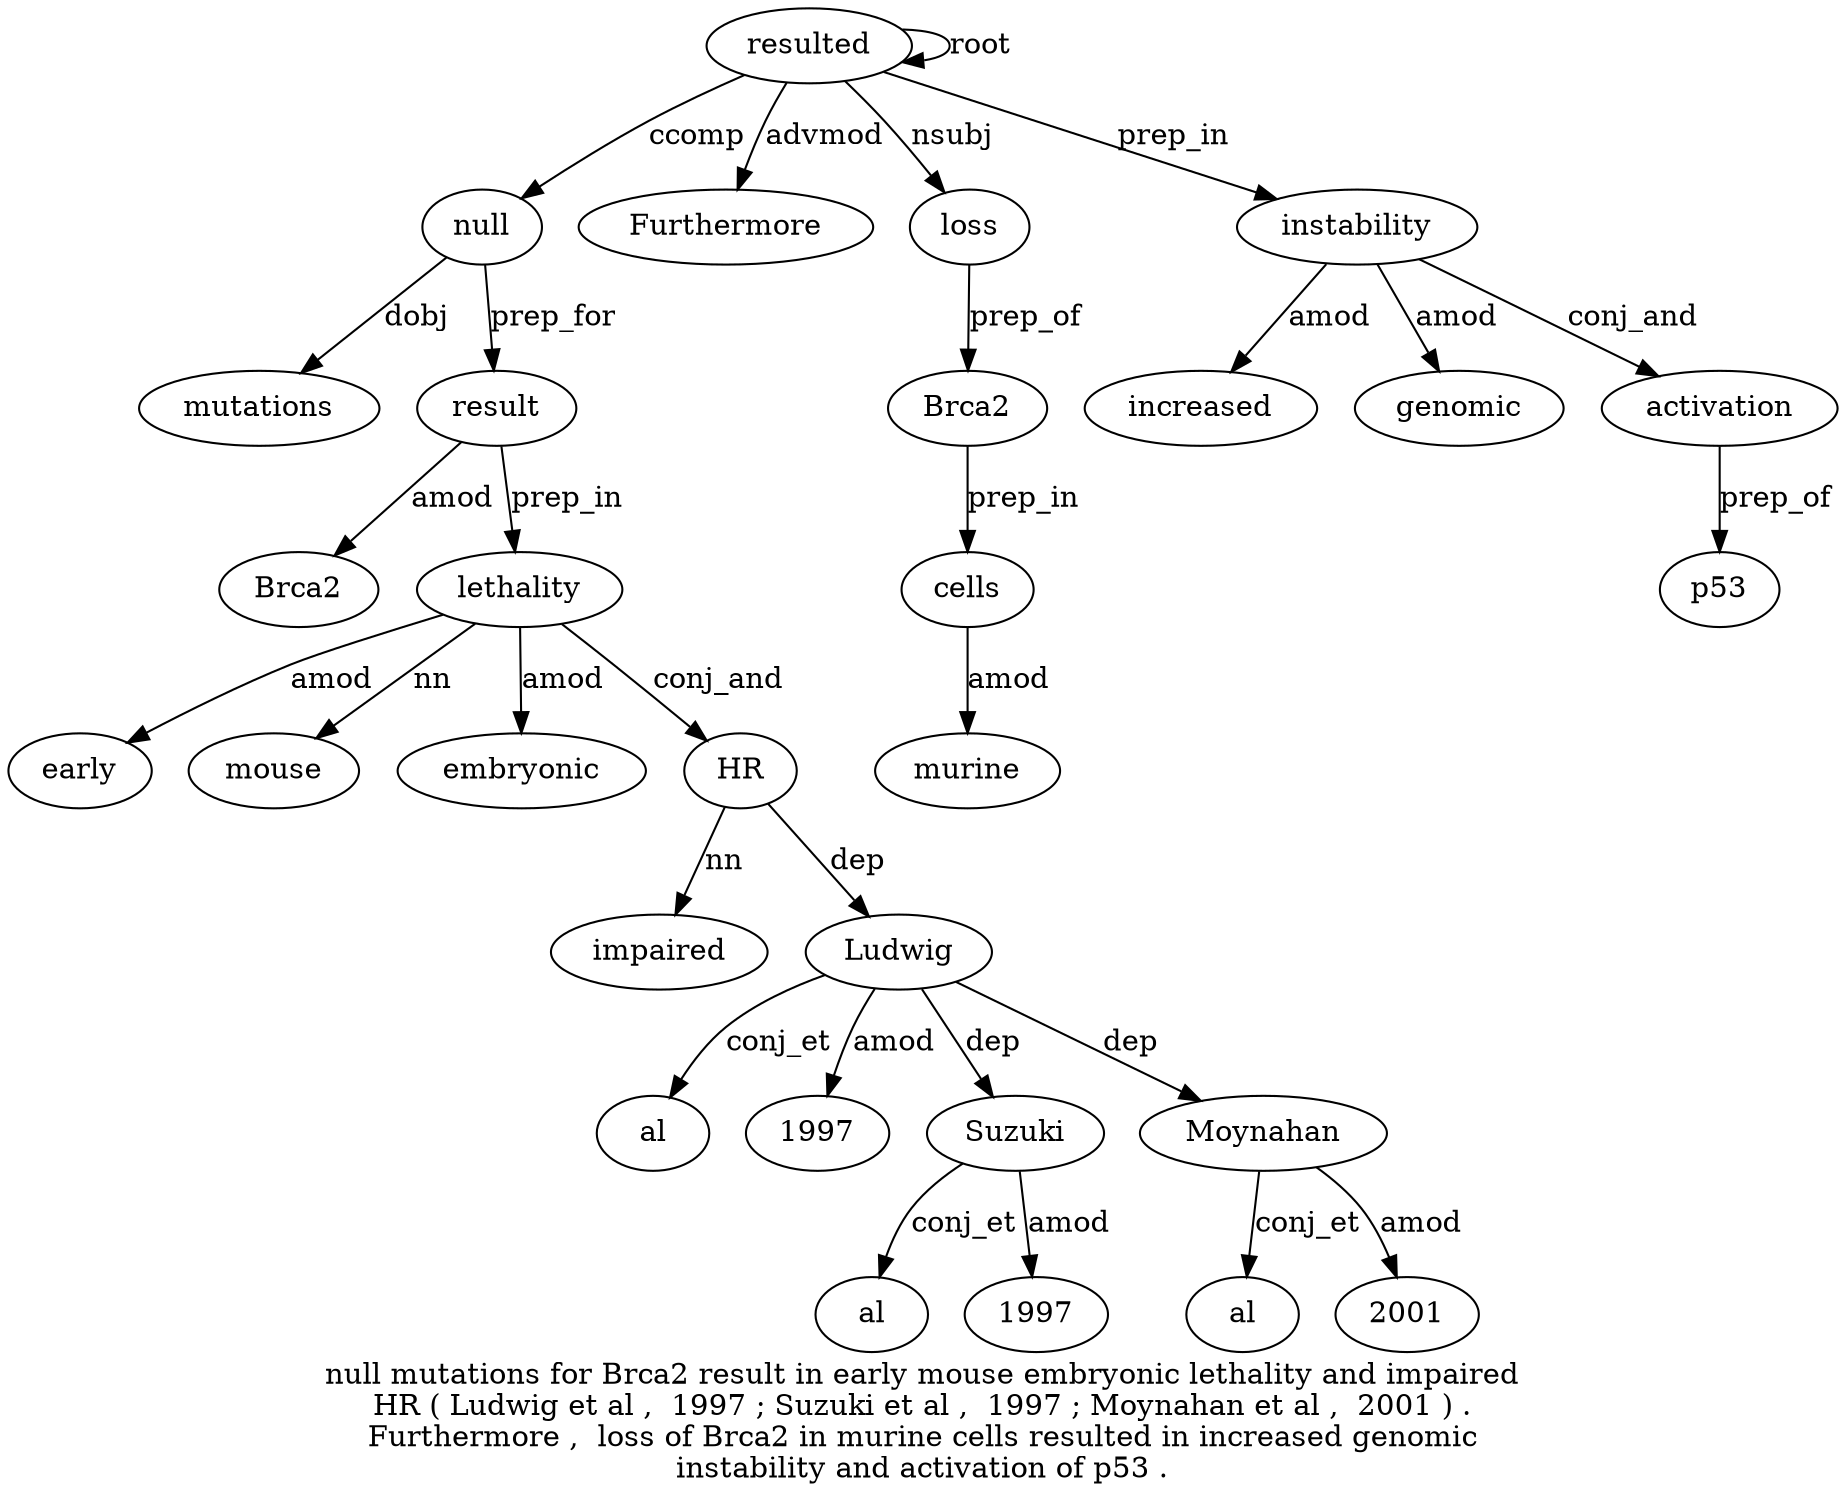 digraph "null mutations for Brca2 result in early mouse embryonic lethality and impaired HR ( Ludwig et al ,  1997 ; Suzuki et al ,  1997 ; Moynahan et al ,  2001 ) . Furthermore ,  loss of Brca2 in murine cells resulted in increased genomic instability and activation of p53 ." {
label="null mutations for Brca2 result in early mouse embryonic lethality and impaired
HR ( Ludwig et al ,  1997 ; Suzuki et al ,  1997 ; Moynahan et al ,  2001 ) .
Furthermore ,  loss of Brca2 in murine cells resulted in increased genomic
instability and activation of p53 .";
resulted42 [style=filled, fillcolor=white, label=resulted];
null1 [style=filled, fillcolor=white, label=null];
resulted42 -> null1  [label=ccomp];
mutations2 [style=filled, fillcolor=white, label=mutations];
null1 -> mutations2  [label=dobj];
result5 [style=filled, fillcolor=white, label=result];
Brca24 [style=filled, fillcolor=white, label=Brca2];
result5 -> Brca24  [label=amod];
null1 -> result5  [label=prep_for];
lethality10 [style=filled, fillcolor=white, label=lethality];
early7 [style=filled, fillcolor=white, label=early];
lethality10 -> early7  [label=amod];
mouse8 [style=filled, fillcolor=white, label=mouse];
lethality10 -> mouse8  [label=nn];
embryonic9 [style=filled, fillcolor=white, label=embryonic];
lethality10 -> embryonic9  [label=amod];
result5 -> lethality10  [label=prep_in];
HR13 [style=filled, fillcolor=white, label=HR];
impaired12 [style=filled, fillcolor=white, label=impaired];
HR13 -> impaired12  [label=nn];
lethality10 -> HR13  [label=conj_and];
Ludwig15 [style=filled, fillcolor=white, label=Ludwig];
HR13 -> Ludwig15  [label=dep];
al17 [style=filled, fillcolor=white, label=al];
Ludwig15 -> al17  [label=conj_et];
1997 [style=filled, fillcolor=white, label=1997];
Ludwig15 -> 1997  [label=amod];
Suzuki21 [style=filled, fillcolor=white, label=Suzuki];
Ludwig15 -> Suzuki21  [label=dep];
al23 [style=filled, fillcolor=white, label=al];
Suzuki21 -> al23  [label=conj_et];
199725 [style=filled, fillcolor=white, label=1997];
Suzuki21 -> 199725  [label=amod];
Moynahan27 [style=filled, fillcolor=white, label=Moynahan];
Ludwig15 -> Moynahan27  [label=dep];
al29 [style=filled, fillcolor=white, label=al];
Moynahan27 -> al29  [label=conj_et];
20013 [style=filled, fillcolor=white, label=2001];
Moynahan27 -> 20013  [label=amod];
Furthermore34 [style=filled, fillcolor=white, label=Furthermore];
resulted42 -> Furthermore34  [label=advmod];
loss36 [style=filled, fillcolor=white, label=loss];
resulted42 -> loss36  [label=nsubj];
Brca238 [style=filled, fillcolor=white, label=Brca2];
loss36 -> Brca238  [label=prep_of];
cells41 [style=filled, fillcolor=white, label=cells];
murine40 [style=filled, fillcolor=white, label=murine];
cells41 -> murine40  [label=amod];
Brca238 -> cells41  [label=prep_in];
resulted42 -> resulted42  [label=root];
instability46 [style=filled, fillcolor=white, label=instability];
increased44 [style=filled, fillcolor=white, label=increased];
instability46 -> increased44  [label=amod];
genomic45 [style=filled, fillcolor=white, label=genomic];
instability46 -> genomic45  [label=amod];
resulted42 -> instability46  [label=prep_in];
activation48 [style=filled, fillcolor=white, label=activation];
instability46 -> activation48  [label=conj_and];
p5350 [style=filled, fillcolor=white, label=p53];
activation48 -> p5350  [label=prep_of];
}

